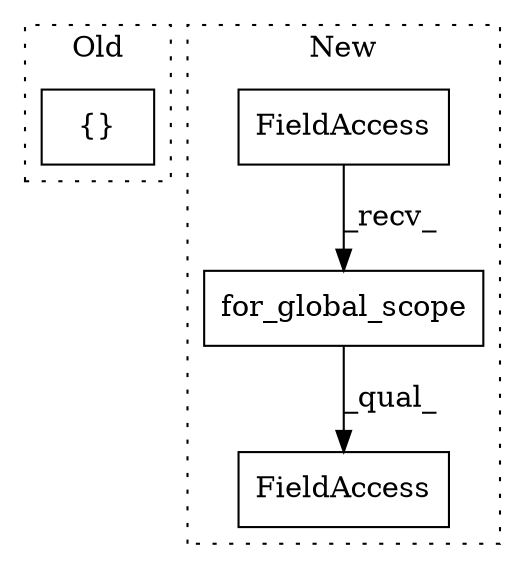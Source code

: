 digraph G {
subgraph cluster0 {
1 [label="{}" a="4" s="2831" l="2" shape="box"];
label = "Old";
style="dotted";
}
subgraph cluster1 {
2 [label="for_global_scope" a="32" s="4642" l="18" shape="box"];
3 [label="FieldAccess" a="22" s="4629" l="52" shape="box"];
4 [label="FieldAccess" a="22" s="4629" l="12" shape="box"];
label = "New";
style="dotted";
}
2 -> 3 [label="_qual_"];
4 -> 2 [label="_recv_"];
}